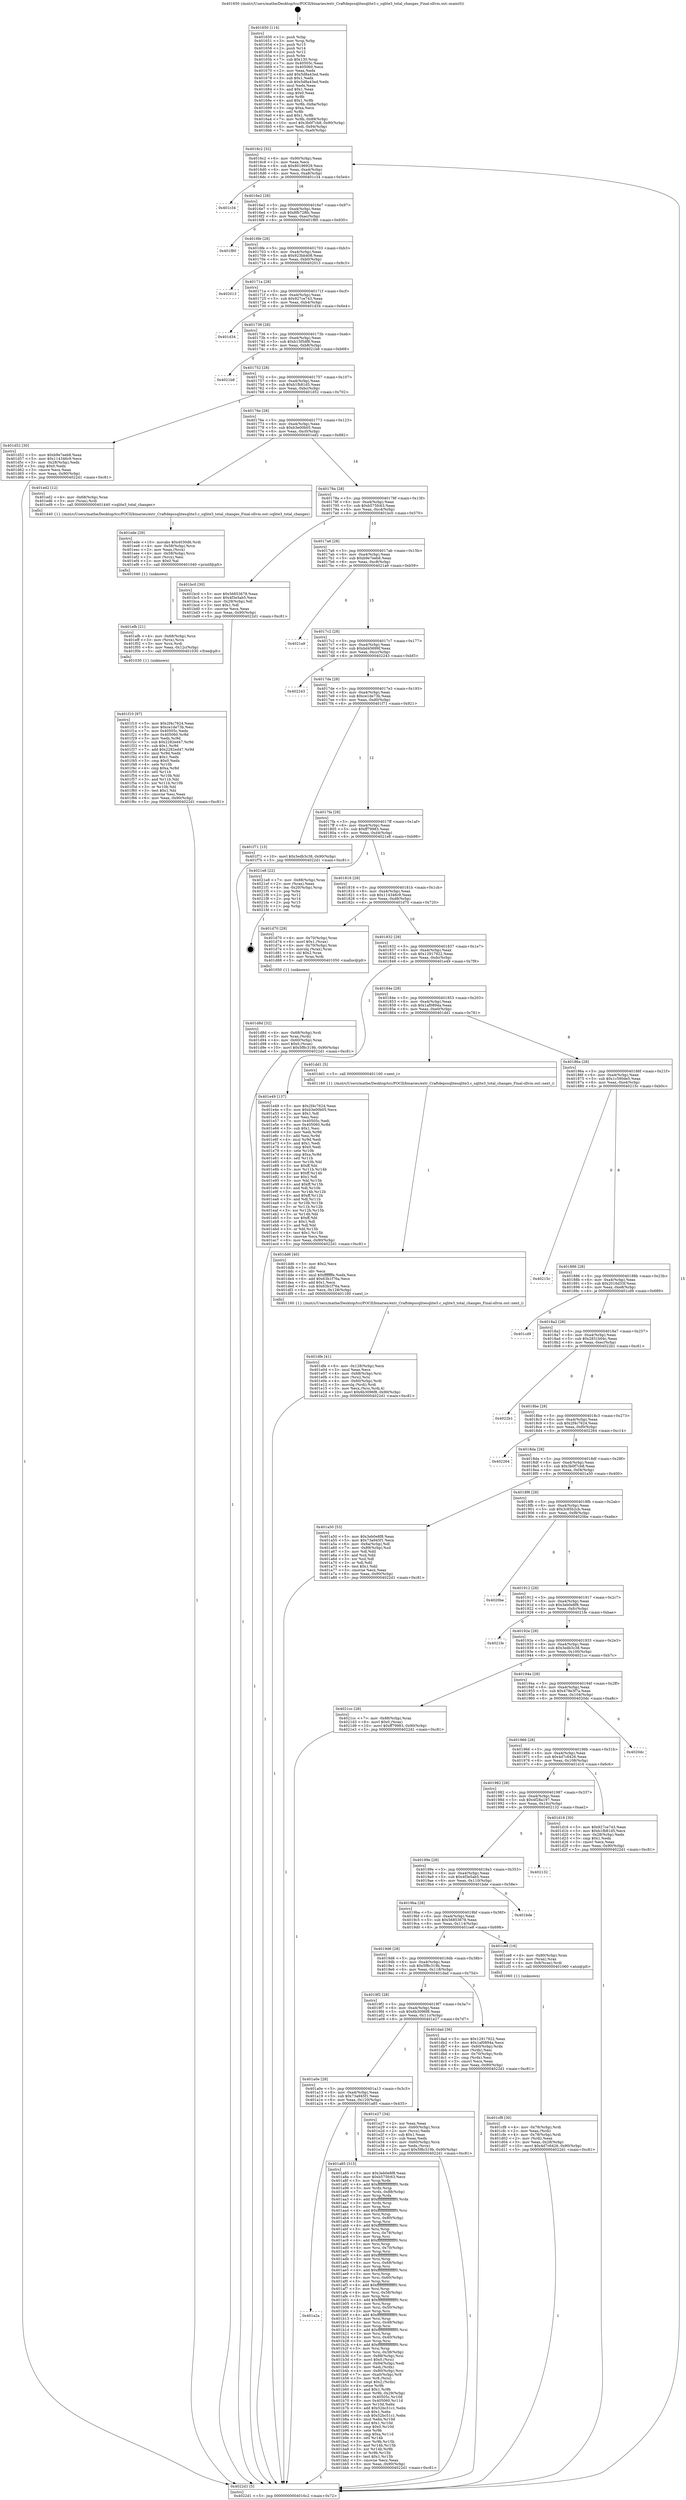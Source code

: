 digraph "0x401650" {
  label = "0x401650 (/mnt/c/Users/mathe/Desktop/tcc/POCII/binaries/extr_Craftdepssqlitesqlite3.c_sqlite3_total_changes_Final-ollvm.out::main(0))"
  labelloc = "t"
  node[shape=record]

  Entry [label="",width=0.3,height=0.3,shape=circle,fillcolor=black,style=filled]
  "0x4016c2" [label="{
     0x4016c2 [32]\l
     | [instrs]\l
     &nbsp;&nbsp;0x4016c2 \<+6\>: mov -0x90(%rbp),%eax\l
     &nbsp;&nbsp;0x4016c8 \<+2\>: mov %eax,%ecx\l
     &nbsp;&nbsp;0x4016ca \<+6\>: sub $0x80196929,%ecx\l
     &nbsp;&nbsp;0x4016d0 \<+6\>: mov %eax,-0xa4(%rbp)\l
     &nbsp;&nbsp;0x4016d6 \<+6\>: mov %ecx,-0xa8(%rbp)\l
     &nbsp;&nbsp;0x4016dc \<+6\>: je 0000000000401c34 \<main+0x5e4\>\l
  }"]
  "0x401c34" [label="{
     0x401c34\l
  }", style=dashed]
  "0x4016e2" [label="{
     0x4016e2 [28]\l
     | [instrs]\l
     &nbsp;&nbsp;0x4016e2 \<+5\>: jmp 00000000004016e7 \<main+0x97\>\l
     &nbsp;&nbsp;0x4016e7 \<+6\>: mov -0xa4(%rbp),%eax\l
     &nbsp;&nbsp;0x4016ed \<+5\>: sub $0x8fb728fc,%eax\l
     &nbsp;&nbsp;0x4016f2 \<+6\>: mov %eax,-0xac(%rbp)\l
     &nbsp;&nbsp;0x4016f8 \<+6\>: je 0000000000401f80 \<main+0x930\>\l
  }"]
  Exit [label="",width=0.3,height=0.3,shape=circle,fillcolor=black,style=filled,peripheries=2]
  "0x401f80" [label="{
     0x401f80\l
  }", style=dashed]
  "0x4016fe" [label="{
     0x4016fe [28]\l
     | [instrs]\l
     &nbsp;&nbsp;0x4016fe \<+5\>: jmp 0000000000401703 \<main+0xb3\>\l
     &nbsp;&nbsp;0x401703 \<+6\>: mov -0xa4(%rbp),%eax\l
     &nbsp;&nbsp;0x401709 \<+5\>: sub $0x923bb408,%eax\l
     &nbsp;&nbsp;0x40170e \<+6\>: mov %eax,-0xb0(%rbp)\l
     &nbsp;&nbsp;0x401714 \<+6\>: je 0000000000402013 \<main+0x9c3\>\l
  }"]
  "0x401f10" [label="{
     0x401f10 [97]\l
     | [instrs]\l
     &nbsp;&nbsp;0x401f10 \<+5\>: mov $0x2f4c7624,%eax\l
     &nbsp;&nbsp;0x401f15 \<+5\>: mov $0xce1de73b,%esi\l
     &nbsp;&nbsp;0x401f1a \<+7\>: mov 0x40505c,%edx\l
     &nbsp;&nbsp;0x401f21 \<+8\>: mov 0x405060,%r8d\l
     &nbsp;&nbsp;0x401f29 \<+3\>: mov %edx,%r9d\l
     &nbsp;&nbsp;0x401f2c \<+7\>: sub $0x2282ed47,%r9d\l
     &nbsp;&nbsp;0x401f33 \<+4\>: sub $0x1,%r9d\l
     &nbsp;&nbsp;0x401f37 \<+7\>: add $0x2282ed47,%r9d\l
     &nbsp;&nbsp;0x401f3e \<+4\>: imul %r9d,%edx\l
     &nbsp;&nbsp;0x401f42 \<+3\>: and $0x1,%edx\l
     &nbsp;&nbsp;0x401f45 \<+3\>: cmp $0x0,%edx\l
     &nbsp;&nbsp;0x401f48 \<+4\>: sete %r10b\l
     &nbsp;&nbsp;0x401f4c \<+4\>: cmp $0xa,%r8d\l
     &nbsp;&nbsp;0x401f50 \<+4\>: setl %r11b\l
     &nbsp;&nbsp;0x401f54 \<+3\>: mov %r10b,%bl\l
     &nbsp;&nbsp;0x401f57 \<+3\>: and %r11b,%bl\l
     &nbsp;&nbsp;0x401f5a \<+3\>: xor %r11b,%r10b\l
     &nbsp;&nbsp;0x401f5d \<+3\>: or %r10b,%bl\l
     &nbsp;&nbsp;0x401f60 \<+3\>: test $0x1,%bl\l
     &nbsp;&nbsp;0x401f63 \<+3\>: cmovne %esi,%eax\l
     &nbsp;&nbsp;0x401f66 \<+6\>: mov %eax,-0x90(%rbp)\l
     &nbsp;&nbsp;0x401f6c \<+5\>: jmp 00000000004022d1 \<main+0xc81\>\l
  }"]
  "0x402013" [label="{
     0x402013\l
  }", style=dashed]
  "0x40171a" [label="{
     0x40171a [28]\l
     | [instrs]\l
     &nbsp;&nbsp;0x40171a \<+5\>: jmp 000000000040171f \<main+0xcf\>\l
     &nbsp;&nbsp;0x40171f \<+6\>: mov -0xa4(%rbp),%eax\l
     &nbsp;&nbsp;0x401725 \<+5\>: sub $0x927ce743,%eax\l
     &nbsp;&nbsp;0x40172a \<+6\>: mov %eax,-0xb4(%rbp)\l
     &nbsp;&nbsp;0x401730 \<+6\>: je 0000000000401d34 \<main+0x6e4\>\l
  }"]
  "0x401efb" [label="{
     0x401efb [21]\l
     | [instrs]\l
     &nbsp;&nbsp;0x401efb \<+4\>: mov -0x68(%rbp),%rcx\l
     &nbsp;&nbsp;0x401eff \<+3\>: mov (%rcx),%rcx\l
     &nbsp;&nbsp;0x401f02 \<+3\>: mov %rcx,%rdi\l
     &nbsp;&nbsp;0x401f05 \<+6\>: mov %eax,-0x12c(%rbp)\l
     &nbsp;&nbsp;0x401f0b \<+5\>: call 0000000000401030 \<free@plt\>\l
     | [calls]\l
     &nbsp;&nbsp;0x401030 \{1\} (unknown)\l
  }"]
  "0x401d34" [label="{
     0x401d34\l
  }", style=dashed]
  "0x401736" [label="{
     0x401736 [28]\l
     | [instrs]\l
     &nbsp;&nbsp;0x401736 \<+5\>: jmp 000000000040173b \<main+0xeb\>\l
     &nbsp;&nbsp;0x40173b \<+6\>: mov -0xa4(%rbp),%eax\l
     &nbsp;&nbsp;0x401741 \<+5\>: sub $0xb15f5df8,%eax\l
     &nbsp;&nbsp;0x401746 \<+6\>: mov %eax,-0xb8(%rbp)\l
     &nbsp;&nbsp;0x40174c \<+6\>: je 00000000004021b8 \<main+0xb68\>\l
  }"]
  "0x401ede" [label="{
     0x401ede [29]\l
     | [instrs]\l
     &nbsp;&nbsp;0x401ede \<+10\>: movabs $0x4030d6,%rdi\l
     &nbsp;&nbsp;0x401ee8 \<+4\>: mov -0x58(%rbp),%rcx\l
     &nbsp;&nbsp;0x401eec \<+2\>: mov %eax,(%rcx)\l
     &nbsp;&nbsp;0x401eee \<+4\>: mov -0x58(%rbp),%rcx\l
     &nbsp;&nbsp;0x401ef2 \<+2\>: mov (%rcx),%esi\l
     &nbsp;&nbsp;0x401ef4 \<+2\>: mov $0x0,%al\l
     &nbsp;&nbsp;0x401ef6 \<+5\>: call 0000000000401040 \<printf@plt\>\l
     | [calls]\l
     &nbsp;&nbsp;0x401040 \{1\} (unknown)\l
  }"]
  "0x4021b8" [label="{
     0x4021b8\l
  }", style=dashed]
  "0x401752" [label="{
     0x401752 [28]\l
     | [instrs]\l
     &nbsp;&nbsp;0x401752 \<+5\>: jmp 0000000000401757 \<main+0x107\>\l
     &nbsp;&nbsp;0x401757 \<+6\>: mov -0xa4(%rbp),%eax\l
     &nbsp;&nbsp;0x40175d \<+5\>: sub $0xb1fb81d5,%eax\l
     &nbsp;&nbsp;0x401762 \<+6\>: mov %eax,-0xbc(%rbp)\l
     &nbsp;&nbsp;0x401768 \<+6\>: je 0000000000401d52 \<main+0x702\>\l
  }"]
  "0x401dfe" [label="{
     0x401dfe [41]\l
     | [instrs]\l
     &nbsp;&nbsp;0x401dfe \<+6\>: mov -0x128(%rbp),%ecx\l
     &nbsp;&nbsp;0x401e04 \<+3\>: imul %eax,%ecx\l
     &nbsp;&nbsp;0x401e07 \<+4\>: mov -0x68(%rbp),%rsi\l
     &nbsp;&nbsp;0x401e0b \<+3\>: mov (%rsi),%rsi\l
     &nbsp;&nbsp;0x401e0e \<+4\>: mov -0x60(%rbp),%rdi\l
     &nbsp;&nbsp;0x401e12 \<+3\>: movslq (%rdi),%rdi\l
     &nbsp;&nbsp;0x401e15 \<+3\>: mov %ecx,(%rsi,%rdi,4)\l
     &nbsp;&nbsp;0x401e18 \<+10\>: movl $0x6b3096f8,-0x90(%rbp)\l
     &nbsp;&nbsp;0x401e22 \<+5\>: jmp 00000000004022d1 \<main+0xc81\>\l
  }"]
  "0x401d52" [label="{
     0x401d52 [30]\l
     | [instrs]\l
     &nbsp;&nbsp;0x401d52 \<+5\>: mov $0xb9e7eeb8,%eax\l
     &nbsp;&nbsp;0x401d57 \<+5\>: mov $0x114346c9,%ecx\l
     &nbsp;&nbsp;0x401d5c \<+3\>: mov -0x28(%rbp),%edx\l
     &nbsp;&nbsp;0x401d5f \<+3\>: cmp $0x0,%edx\l
     &nbsp;&nbsp;0x401d62 \<+3\>: cmove %ecx,%eax\l
     &nbsp;&nbsp;0x401d65 \<+6\>: mov %eax,-0x90(%rbp)\l
     &nbsp;&nbsp;0x401d6b \<+5\>: jmp 00000000004022d1 \<main+0xc81\>\l
  }"]
  "0x40176e" [label="{
     0x40176e [28]\l
     | [instrs]\l
     &nbsp;&nbsp;0x40176e \<+5\>: jmp 0000000000401773 \<main+0x123\>\l
     &nbsp;&nbsp;0x401773 \<+6\>: mov -0xa4(%rbp),%eax\l
     &nbsp;&nbsp;0x401779 \<+5\>: sub $0xb3e00b05,%eax\l
     &nbsp;&nbsp;0x40177e \<+6\>: mov %eax,-0xc0(%rbp)\l
     &nbsp;&nbsp;0x401784 \<+6\>: je 0000000000401ed2 \<main+0x882\>\l
  }"]
  "0x401dd6" [label="{
     0x401dd6 [40]\l
     | [instrs]\l
     &nbsp;&nbsp;0x401dd6 \<+5\>: mov $0x2,%ecx\l
     &nbsp;&nbsp;0x401ddb \<+1\>: cltd\l
     &nbsp;&nbsp;0x401ddc \<+2\>: idiv %ecx\l
     &nbsp;&nbsp;0x401dde \<+6\>: imul $0xfffffffe,%edx,%ecx\l
     &nbsp;&nbsp;0x401de4 \<+6\>: add $0x63b1f76a,%ecx\l
     &nbsp;&nbsp;0x401dea \<+3\>: add $0x1,%ecx\l
     &nbsp;&nbsp;0x401ded \<+6\>: sub $0x63b1f76a,%ecx\l
     &nbsp;&nbsp;0x401df3 \<+6\>: mov %ecx,-0x128(%rbp)\l
     &nbsp;&nbsp;0x401df9 \<+5\>: call 0000000000401160 \<next_i\>\l
     | [calls]\l
     &nbsp;&nbsp;0x401160 \{1\} (/mnt/c/Users/mathe/Desktop/tcc/POCII/binaries/extr_Craftdepssqlitesqlite3.c_sqlite3_total_changes_Final-ollvm.out::next_i)\l
  }"]
  "0x401ed2" [label="{
     0x401ed2 [12]\l
     | [instrs]\l
     &nbsp;&nbsp;0x401ed2 \<+4\>: mov -0x68(%rbp),%rax\l
     &nbsp;&nbsp;0x401ed6 \<+3\>: mov (%rax),%rdi\l
     &nbsp;&nbsp;0x401ed9 \<+5\>: call 0000000000401440 \<sqlite3_total_changes\>\l
     | [calls]\l
     &nbsp;&nbsp;0x401440 \{1\} (/mnt/c/Users/mathe/Desktop/tcc/POCII/binaries/extr_Craftdepssqlitesqlite3.c_sqlite3_total_changes_Final-ollvm.out::sqlite3_total_changes)\l
  }"]
  "0x40178a" [label="{
     0x40178a [28]\l
     | [instrs]\l
     &nbsp;&nbsp;0x40178a \<+5\>: jmp 000000000040178f \<main+0x13f\>\l
     &nbsp;&nbsp;0x40178f \<+6\>: mov -0xa4(%rbp),%eax\l
     &nbsp;&nbsp;0x401795 \<+5\>: sub $0xb575fc63,%eax\l
     &nbsp;&nbsp;0x40179a \<+6\>: mov %eax,-0xc4(%rbp)\l
     &nbsp;&nbsp;0x4017a0 \<+6\>: je 0000000000401bc0 \<main+0x570\>\l
  }"]
  "0x401d8d" [label="{
     0x401d8d [32]\l
     | [instrs]\l
     &nbsp;&nbsp;0x401d8d \<+4\>: mov -0x68(%rbp),%rdi\l
     &nbsp;&nbsp;0x401d91 \<+3\>: mov %rax,(%rdi)\l
     &nbsp;&nbsp;0x401d94 \<+4\>: mov -0x60(%rbp),%rax\l
     &nbsp;&nbsp;0x401d98 \<+6\>: movl $0x0,(%rax)\l
     &nbsp;&nbsp;0x401d9e \<+10\>: movl $0x5f8c319b,-0x90(%rbp)\l
     &nbsp;&nbsp;0x401da8 \<+5\>: jmp 00000000004022d1 \<main+0xc81\>\l
  }"]
  "0x401bc0" [label="{
     0x401bc0 [30]\l
     | [instrs]\l
     &nbsp;&nbsp;0x401bc0 \<+5\>: mov $0x56853678,%eax\l
     &nbsp;&nbsp;0x401bc5 \<+5\>: mov $0x4f3e5ab5,%ecx\l
     &nbsp;&nbsp;0x401bca \<+3\>: mov -0x29(%rbp),%dl\l
     &nbsp;&nbsp;0x401bcd \<+3\>: test $0x1,%dl\l
     &nbsp;&nbsp;0x401bd0 \<+3\>: cmovne %ecx,%eax\l
     &nbsp;&nbsp;0x401bd3 \<+6\>: mov %eax,-0x90(%rbp)\l
     &nbsp;&nbsp;0x401bd9 \<+5\>: jmp 00000000004022d1 \<main+0xc81\>\l
  }"]
  "0x4017a6" [label="{
     0x4017a6 [28]\l
     | [instrs]\l
     &nbsp;&nbsp;0x4017a6 \<+5\>: jmp 00000000004017ab \<main+0x15b\>\l
     &nbsp;&nbsp;0x4017ab \<+6\>: mov -0xa4(%rbp),%eax\l
     &nbsp;&nbsp;0x4017b1 \<+5\>: sub $0xb9e7eeb8,%eax\l
     &nbsp;&nbsp;0x4017b6 \<+6\>: mov %eax,-0xc8(%rbp)\l
     &nbsp;&nbsp;0x4017bc \<+6\>: je 00000000004021a9 \<main+0xb59\>\l
  }"]
  "0x401cf8" [label="{
     0x401cf8 [30]\l
     | [instrs]\l
     &nbsp;&nbsp;0x401cf8 \<+4\>: mov -0x78(%rbp),%rdi\l
     &nbsp;&nbsp;0x401cfc \<+2\>: mov %eax,(%rdi)\l
     &nbsp;&nbsp;0x401cfe \<+4\>: mov -0x78(%rbp),%rdi\l
     &nbsp;&nbsp;0x401d02 \<+2\>: mov (%rdi),%eax\l
     &nbsp;&nbsp;0x401d04 \<+3\>: mov %eax,-0x28(%rbp)\l
     &nbsp;&nbsp;0x401d07 \<+10\>: movl $0x4d7c6426,-0x90(%rbp)\l
     &nbsp;&nbsp;0x401d11 \<+5\>: jmp 00000000004022d1 \<main+0xc81\>\l
  }"]
  "0x4021a9" [label="{
     0x4021a9\l
  }", style=dashed]
  "0x4017c2" [label="{
     0x4017c2 [28]\l
     | [instrs]\l
     &nbsp;&nbsp;0x4017c2 \<+5\>: jmp 00000000004017c7 \<main+0x177\>\l
     &nbsp;&nbsp;0x4017c7 \<+6\>: mov -0xa4(%rbp),%eax\l
     &nbsp;&nbsp;0x4017cd \<+5\>: sub $0xbd45699f,%eax\l
     &nbsp;&nbsp;0x4017d2 \<+6\>: mov %eax,-0xcc(%rbp)\l
     &nbsp;&nbsp;0x4017d8 \<+6\>: je 0000000000402243 \<main+0xbf3\>\l
  }"]
  "0x401a2a" [label="{
     0x401a2a\l
  }", style=dashed]
  "0x402243" [label="{
     0x402243\l
  }", style=dashed]
  "0x4017de" [label="{
     0x4017de [28]\l
     | [instrs]\l
     &nbsp;&nbsp;0x4017de \<+5\>: jmp 00000000004017e3 \<main+0x193\>\l
     &nbsp;&nbsp;0x4017e3 \<+6\>: mov -0xa4(%rbp),%eax\l
     &nbsp;&nbsp;0x4017e9 \<+5\>: sub $0xce1de73b,%eax\l
     &nbsp;&nbsp;0x4017ee \<+6\>: mov %eax,-0xd0(%rbp)\l
     &nbsp;&nbsp;0x4017f4 \<+6\>: je 0000000000401f71 \<main+0x921\>\l
  }"]
  "0x401a85" [label="{
     0x401a85 [315]\l
     | [instrs]\l
     &nbsp;&nbsp;0x401a85 \<+5\>: mov $0x3eb0e8f8,%eax\l
     &nbsp;&nbsp;0x401a8a \<+5\>: mov $0xb575fc63,%ecx\l
     &nbsp;&nbsp;0x401a8f \<+3\>: mov %rsp,%rdx\l
     &nbsp;&nbsp;0x401a92 \<+4\>: add $0xfffffffffffffff0,%rdx\l
     &nbsp;&nbsp;0x401a96 \<+3\>: mov %rdx,%rsp\l
     &nbsp;&nbsp;0x401a99 \<+7\>: mov %rdx,-0x88(%rbp)\l
     &nbsp;&nbsp;0x401aa0 \<+3\>: mov %rsp,%rdx\l
     &nbsp;&nbsp;0x401aa3 \<+4\>: add $0xfffffffffffffff0,%rdx\l
     &nbsp;&nbsp;0x401aa7 \<+3\>: mov %rdx,%rsp\l
     &nbsp;&nbsp;0x401aaa \<+3\>: mov %rsp,%rsi\l
     &nbsp;&nbsp;0x401aad \<+4\>: add $0xfffffffffffffff0,%rsi\l
     &nbsp;&nbsp;0x401ab1 \<+3\>: mov %rsi,%rsp\l
     &nbsp;&nbsp;0x401ab4 \<+4\>: mov %rsi,-0x80(%rbp)\l
     &nbsp;&nbsp;0x401ab8 \<+3\>: mov %rsp,%rsi\l
     &nbsp;&nbsp;0x401abb \<+4\>: add $0xfffffffffffffff0,%rsi\l
     &nbsp;&nbsp;0x401abf \<+3\>: mov %rsi,%rsp\l
     &nbsp;&nbsp;0x401ac2 \<+4\>: mov %rsi,-0x78(%rbp)\l
     &nbsp;&nbsp;0x401ac6 \<+3\>: mov %rsp,%rsi\l
     &nbsp;&nbsp;0x401ac9 \<+4\>: add $0xfffffffffffffff0,%rsi\l
     &nbsp;&nbsp;0x401acd \<+3\>: mov %rsi,%rsp\l
     &nbsp;&nbsp;0x401ad0 \<+4\>: mov %rsi,-0x70(%rbp)\l
     &nbsp;&nbsp;0x401ad4 \<+3\>: mov %rsp,%rsi\l
     &nbsp;&nbsp;0x401ad7 \<+4\>: add $0xfffffffffffffff0,%rsi\l
     &nbsp;&nbsp;0x401adb \<+3\>: mov %rsi,%rsp\l
     &nbsp;&nbsp;0x401ade \<+4\>: mov %rsi,-0x68(%rbp)\l
     &nbsp;&nbsp;0x401ae2 \<+3\>: mov %rsp,%rsi\l
     &nbsp;&nbsp;0x401ae5 \<+4\>: add $0xfffffffffffffff0,%rsi\l
     &nbsp;&nbsp;0x401ae9 \<+3\>: mov %rsi,%rsp\l
     &nbsp;&nbsp;0x401aec \<+4\>: mov %rsi,-0x60(%rbp)\l
     &nbsp;&nbsp;0x401af0 \<+3\>: mov %rsp,%rsi\l
     &nbsp;&nbsp;0x401af3 \<+4\>: add $0xfffffffffffffff0,%rsi\l
     &nbsp;&nbsp;0x401af7 \<+3\>: mov %rsi,%rsp\l
     &nbsp;&nbsp;0x401afa \<+4\>: mov %rsi,-0x58(%rbp)\l
     &nbsp;&nbsp;0x401afe \<+3\>: mov %rsp,%rsi\l
     &nbsp;&nbsp;0x401b01 \<+4\>: add $0xfffffffffffffff0,%rsi\l
     &nbsp;&nbsp;0x401b05 \<+3\>: mov %rsi,%rsp\l
     &nbsp;&nbsp;0x401b08 \<+4\>: mov %rsi,-0x50(%rbp)\l
     &nbsp;&nbsp;0x401b0c \<+3\>: mov %rsp,%rsi\l
     &nbsp;&nbsp;0x401b0f \<+4\>: add $0xfffffffffffffff0,%rsi\l
     &nbsp;&nbsp;0x401b13 \<+3\>: mov %rsi,%rsp\l
     &nbsp;&nbsp;0x401b16 \<+4\>: mov %rsi,-0x48(%rbp)\l
     &nbsp;&nbsp;0x401b1a \<+3\>: mov %rsp,%rsi\l
     &nbsp;&nbsp;0x401b1d \<+4\>: add $0xfffffffffffffff0,%rsi\l
     &nbsp;&nbsp;0x401b21 \<+3\>: mov %rsi,%rsp\l
     &nbsp;&nbsp;0x401b24 \<+4\>: mov %rsi,-0x40(%rbp)\l
     &nbsp;&nbsp;0x401b28 \<+3\>: mov %rsp,%rsi\l
     &nbsp;&nbsp;0x401b2b \<+4\>: add $0xfffffffffffffff0,%rsi\l
     &nbsp;&nbsp;0x401b2f \<+3\>: mov %rsi,%rsp\l
     &nbsp;&nbsp;0x401b32 \<+4\>: mov %rsi,-0x38(%rbp)\l
     &nbsp;&nbsp;0x401b36 \<+7\>: mov -0x88(%rbp),%rsi\l
     &nbsp;&nbsp;0x401b3d \<+6\>: movl $0x0,(%rsi)\l
     &nbsp;&nbsp;0x401b43 \<+6\>: mov -0x94(%rbp),%edi\l
     &nbsp;&nbsp;0x401b49 \<+2\>: mov %edi,(%rdx)\l
     &nbsp;&nbsp;0x401b4b \<+4\>: mov -0x80(%rbp),%rsi\l
     &nbsp;&nbsp;0x401b4f \<+7\>: mov -0xa0(%rbp),%r8\l
     &nbsp;&nbsp;0x401b56 \<+3\>: mov %r8,(%rsi)\l
     &nbsp;&nbsp;0x401b59 \<+3\>: cmpl $0x2,(%rdx)\l
     &nbsp;&nbsp;0x401b5c \<+4\>: setne %r9b\l
     &nbsp;&nbsp;0x401b60 \<+4\>: and $0x1,%r9b\l
     &nbsp;&nbsp;0x401b64 \<+4\>: mov %r9b,-0x29(%rbp)\l
     &nbsp;&nbsp;0x401b68 \<+8\>: mov 0x40505c,%r10d\l
     &nbsp;&nbsp;0x401b70 \<+8\>: mov 0x405060,%r11d\l
     &nbsp;&nbsp;0x401b78 \<+3\>: mov %r10d,%ebx\l
     &nbsp;&nbsp;0x401b7b \<+6\>: add $0x52bc51c1,%ebx\l
     &nbsp;&nbsp;0x401b81 \<+3\>: sub $0x1,%ebx\l
     &nbsp;&nbsp;0x401b84 \<+6\>: sub $0x52bc51c1,%ebx\l
     &nbsp;&nbsp;0x401b8a \<+4\>: imul %ebx,%r10d\l
     &nbsp;&nbsp;0x401b8e \<+4\>: and $0x1,%r10d\l
     &nbsp;&nbsp;0x401b92 \<+4\>: cmp $0x0,%r10d\l
     &nbsp;&nbsp;0x401b96 \<+4\>: sete %r9b\l
     &nbsp;&nbsp;0x401b9a \<+4\>: cmp $0xa,%r11d\l
     &nbsp;&nbsp;0x401b9e \<+4\>: setl %r14b\l
     &nbsp;&nbsp;0x401ba2 \<+3\>: mov %r9b,%r15b\l
     &nbsp;&nbsp;0x401ba5 \<+3\>: and %r14b,%r15b\l
     &nbsp;&nbsp;0x401ba8 \<+3\>: xor %r14b,%r9b\l
     &nbsp;&nbsp;0x401bab \<+3\>: or %r9b,%r15b\l
     &nbsp;&nbsp;0x401bae \<+4\>: test $0x1,%r15b\l
     &nbsp;&nbsp;0x401bb2 \<+3\>: cmovne %ecx,%eax\l
     &nbsp;&nbsp;0x401bb5 \<+6\>: mov %eax,-0x90(%rbp)\l
     &nbsp;&nbsp;0x401bbb \<+5\>: jmp 00000000004022d1 \<main+0xc81\>\l
  }"]
  "0x401f71" [label="{
     0x401f71 [15]\l
     | [instrs]\l
     &nbsp;&nbsp;0x401f71 \<+10\>: movl $0x3edb3c38,-0x90(%rbp)\l
     &nbsp;&nbsp;0x401f7b \<+5\>: jmp 00000000004022d1 \<main+0xc81\>\l
  }"]
  "0x4017fa" [label="{
     0x4017fa [28]\l
     | [instrs]\l
     &nbsp;&nbsp;0x4017fa \<+5\>: jmp 00000000004017ff \<main+0x1af\>\l
     &nbsp;&nbsp;0x4017ff \<+6\>: mov -0xa4(%rbp),%eax\l
     &nbsp;&nbsp;0x401805 \<+5\>: sub $0xff79983,%eax\l
     &nbsp;&nbsp;0x40180a \<+6\>: mov %eax,-0xd4(%rbp)\l
     &nbsp;&nbsp;0x401810 \<+6\>: je 00000000004021e8 \<main+0xb98\>\l
  }"]
  "0x401a0e" [label="{
     0x401a0e [28]\l
     | [instrs]\l
     &nbsp;&nbsp;0x401a0e \<+5\>: jmp 0000000000401a13 \<main+0x3c3\>\l
     &nbsp;&nbsp;0x401a13 \<+6\>: mov -0xa4(%rbp),%eax\l
     &nbsp;&nbsp;0x401a19 \<+5\>: sub $0x73a945f1,%eax\l
     &nbsp;&nbsp;0x401a1e \<+6\>: mov %eax,-0x120(%rbp)\l
     &nbsp;&nbsp;0x401a24 \<+6\>: je 0000000000401a85 \<main+0x435\>\l
  }"]
  "0x4021e8" [label="{
     0x4021e8 [22]\l
     | [instrs]\l
     &nbsp;&nbsp;0x4021e8 \<+7\>: mov -0x88(%rbp),%rax\l
     &nbsp;&nbsp;0x4021ef \<+2\>: mov (%rax),%eax\l
     &nbsp;&nbsp;0x4021f1 \<+4\>: lea -0x20(%rbp),%rsp\l
     &nbsp;&nbsp;0x4021f5 \<+1\>: pop %rbx\l
     &nbsp;&nbsp;0x4021f6 \<+2\>: pop %r12\l
     &nbsp;&nbsp;0x4021f8 \<+2\>: pop %r14\l
     &nbsp;&nbsp;0x4021fa \<+2\>: pop %r15\l
     &nbsp;&nbsp;0x4021fc \<+1\>: pop %rbp\l
     &nbsp;&nbsp;0x4021fd \<+1\>: ret\l
  }"]
  "0x401816" [label="{
     0x401816 [28]\l
     | [instrs]\l
     &nbsp;&nbsp;0x401816 \<+5\>: jmp 000000000040181b \<main+0x1cb\>\l
     &nbsp;&nbsp;0x40181b \<+6\>: mov -0xa4(%rbp),%eax\l
     &nbsp;&nbsp;0x401821 \<+5\>: sub $0x114346c9,%eax\l
     &nbsp;&nbsp;0x401826 \<+6\>: mov %eax,-0xd8(%rbp)\l
     &nbsp;&nbsp;0x40182c \<+6\>: je 0000000000401d70 \<main+0x720\>\l
  }"]
  "0x401e27" [label="{
     0x401e27 [34]\l
     | [instrs]\l
     &nbsp;&nbsp;0x401e27 \<+2\>: xor %eax,%eax\l
     &nbsp;&nbsp;0x401e29 \<+4\>: mov -0x60(%rbp),%rcx\l
     &nbsp;&nbsp;0x401e2d \<+2\>: mov (%rcx),%edx\l
     &nbsp;&nbsp;0x401e2f \<+3\>: sub $0x1,%eax\l
     &nbsp;&nbsp;0x401e32 \<+2\>: sub %eax,%edx\l
     &nbsp;&nbsp;0x401e34 \<+4\>: mov -0x60(%rbp),%rcx\l
     &nbsp;&nbsp;0x401e38 \<+2\>: mov %edx,(%rcx)\l
     &nbsp;&nbsp;0x401e3a \<+10\>: movl $0x5f8c319b,-0x90(%rbp)\l
     &nbsp;&nbsp;0x401e44 \<+5\>: jmp 00000000004022d1 \<main+0xc81\>\l
  }"]
  "0x401d70" [label="{
     0x401d70 [29]\l
     | [instrs]\l
     &nbsp;&nbsp;0x401d70 \<+4\>: mov -0x70(%rbp),%rax\l
     &nbsp;&nbsp;0x401d74 \<+6\>: movl $0x1,(%rax)\l
     &nbsp;&nbsp;0x401d7a \<+4\>: mov -0x70(%rbp),%rax\l
     &nbsp;&nbsp;0x401d7e \<+3\>: movslq (%rax),%rax\l
     &nbsp;&nbsp;0x401d81 \<+4\>: shl $0x2,%rax\l
     &nbsp;&nbsp;0x401d85 \<+3\>: mov %rax,%rdi\l
     &nbsp;&nbsp;0x401d88 \<+5\>: call 0000000000401050 \<malloc@plt\>\l
     | [calls]\l
     &nbsp;&nbsp;0x401050 \{1\} (unknown)\l
  }"]
  "0x401832" [label="{
     0x401832 [28]\l
     | [instrs]\l
     &nbsp;&nbsp;0x401832 \<+5\>: jmp 0000000000401837 \<main+0x1e7\>\l
     &nbsp;&nbsp;0x401837 \<+6\>: mov -0xa4(%rbp),%eax\l
     &nbsp;&nbsp;0x40183d \<+5\>: sub $0x12917922,%eax\l
     &nbsp;&nbsp;0x401842 \<+6\>: mov %eax,-0xdc(%rbp)\l
     &nbsp;&nbsp;0x401848 \<+6\>: je 0000000000401e49 \<main+0x7f9\>\l
  }"]
  "0x4019f2" [label="{
     0x4019f2 [28]\l
     | [instrs]\l
     &nbsp;&nbsp;0x4019f2 \<+5\>: jmp 00000000004019f7 \<main+0x3a7\>\l
     &nbsp;&nbsp;0x4019f7 \<+6\>: mov -0xa4(%rbp),%eax\l
     &nbsp;&nbsp;0x4019fd \<+5\>: sub $0x6b3096f8,%eax\l
     &nbsp;&nbsp;0x401a02 \<+6\>: mov %eax,-0x11c(%rbp)\l
     &nbsp;&nbsp;0x401a08 \<+6\>: je 0000000000401e27 \<main+0x7d7\>\l
  }"]
  "0x401e49" [label="{
     0x401e49 [137]\l
     | [instrs]\l
     &nbsp;&nbsp;0x401e49 \<+5\>: mov $0x2f4c7624,%eax\l
     &nbsp;&nbsp;0x401e4e \<+5\>: mov $0xb3e00b05,%ecx\l
     &nbsp;&nbsp;0x401e53 \<+2\>: mov $0x1,%dl\l
     &nbsp;&nbsp;0x401e55 \<+2\>: xor %esi,%esi\l
     &nbsp;&nbsp;0x401e57 \<+7\>: mov 0x40505c,%edi\l
     &nbsp;&nbsp;0x401e5e \<+8\>: mov 0x405060,%r8d\l
     &nbsp;&nbsp;0x401e66 \<+3\>: sub $0x1,%esi\l
     &nbsp;&nbsp;0x401e69 \<+3\>: mov %edi,%r9d\l
     &nbsp;&nbsp;0x401e6c \<+3\>: add %esi,%r9d\l
     &nbsp;&nbsp;0x401e6f \<+4\>: imul %r9d,%edi\l
     &nbsp;&nbsp;0x401e73 \<+3\>: and $0x1,%edi\l
     &nbsp;&nbsp;0x401e76 \<+3\>: cmp $0x0,%edi\l
     &nbsp;&nbsp;0x401e79 \<+4\>: sete %r10b\l
     &nbsp;&nbsp;0x401e7d \<+4\>: cmp $0xa,%r8d\l
     &nbsp;&nbsp;0x401e81 \<+4\>: setl %r11b\l
     &nbsp;&nbsp;0x401e85 \<+3\>: mov %r10b,%bl\l
     &nbsp;&nbsp;0x401e88 \<+3\>: xor $0xff,%bl\l
     &nbsp;&nbsp;0x401e8b \<+3\>: mov %r11b,%r14b\l
     &nbsp;&nbsp;0x401e8e \<+4\>: xor $0xff,%r14b\l
     &nbsp;&nbsp;0x401e92 \<+3\>: xor $0x1,%dl\l
     &nbsp;&nbsp;0x401e95 \<+3\>: mov %bl,%r15b\l
     &nbsp;&nbsp;0x401e98 \<+4\>: and $0xff,%r15b\l
     &nbsp;&nbsp;0x401e9c \<+3\>: and %dl,%r10b\l
     &nbsp;&nbsp;0x401e9f \<+3\>: mov %r14b,%r12b\l
     &nbsp;&nbsp;0x401ea2 \<+4\>: and $0xff,%r12b\l
     &nbsp;&nbsp;0x401ea6 \<+3\>: and %dl,%r11b\l
     &nbsp;&nbsp;0x401ea9 \<+3\>: or %r10b,%r15b\l
     &nbsp;&nbsp;0x401eac \<+3\>: or %r11b,%r12b\l
     &nbsp;&nbsp;0x401eaf \<+3\>: xor %r12b,%r15b\l
     &nbsp;&nbsp;0x401eb2 \<+3\>: or %r14b,%bl\l
     &nbsp;&nbsp;0x401eb5 \<+3\>: xor $0xff,%bl\l
     &nbsp;&nbsp;0x401eb8 \<+3\>: or $0x1,%dl\l
     &nbsp;&nbsp;0x401ebb \<+2\>: and %dl,%bl\l
     &nbsp;&nbsp;0x401ebd \<+3\>: or %bl,%r15b\l
     &nbsp;&nbsp;0x401ec0 \<+4\>: test $0x1,%r15b\l
     &nbsp;&nbsp;0x401ec4 \<+3\>: cmovne %ecx,%eax\l
     &nbsp;&nbsp;0x401ec7 \<+6\>: mov %eax,-0x90(%rbp)\l
     &nbsp;&nbsp;0x401ecd \<+5\>: jmp 00000000004022d1 \<main+0xc81\>\l
  }"]
  "0x40184e" [label="{
     0x40184e [28]\l
     | [instrs]\l
     &nbsp;&nbsp;0x40184e \<+5\>: jmp 0000000000401853 \<main+0x203\>\l
     &nbsp;&nbsp;0x401853 \<+6\>: mov -0xa4(%rbp),%eax\l
     &nbsp;&nbsp;0x401859 \<+5\>: sub $0x1af0894a,%eax\l
     &nbsp;&nbsp;0x40185e \<+6\>: mov %eax,-0xe0(%rbp)\l
     &nbsp;&nbsp;0x401864 \<+6\>: je 0000000000401dd1 \<main+0x781\>\l
  }"]
  "0x401dad" [label="{
     0x401dad [36]\l
     | [instrs]\l
     &nbsp;&nbsp;0x401dad \<+5\>: mov $0x12917922,%eax\l
     &nbsp;&nbsp;0x401db2 \<+5\>: mov $0x1af0894a,%ecx\l
     &nbsp;&nbsp;0x401db7 \<+4\>: mov -0x60(%rbp),%rdx\l
     &nbsp;&nbsp;0x401dbb \<+2\>: mov (%rdx),%esi\l
     &nbsp;&nbsp;0x401dbd \<+4\>: mov -0x70(%rbp),%rdx\l
     &nbsp;&nbsp;0x401dc1 \<+2\>: cmp (%rdx),%esi\l
     &nbsp;&nbsp;0x401dc3 \<+3\>: cmovl %ecx,%eax\l
     &nbsp;&nbsp;0x401dc6 \<+6\>: mov %eax,-0x90(%rbp)\l
     &nbsp;&nbsp;0x401dcc \<+5\>: jmp 00000000004022d1 \<main+0xc81\>\l
  }"]
  "0x401dd1" [label="{
     0x401dd1 [5]\l
     | [instrs]\l
     &nbsp;&nbsp;0x401dd1 \<+5\>: call 0000000000401160 \<next_i\>\l
     | [calls]\l
     &nbsp;&nbsp;0x401160 \{1\} (/mnt/c/Users/mathe/Desktop/tcc/POCII/binaries/extr_Craftdepssqlitesqlite3.c_sqlite3_total_changes_Final-ollvm.out::next_i)\l
  }"]
  "0x40186a" [label="{
     0x40186a [28]\l
     | [instrs]\l
     &nbsp;&nbsp;0x40186a \<+5\>: jmp 000000000040186f \<main+0x21f\>\l
     &nbsp;&nbsp;0x40186f \<+6\>: mov -0xa4(%rbp),%eax\l
     &nbsp;&nbsp;0x401875 \<+5\>: sub $0x1c590de5,%eax\l
     &nbsp;&nbsp;0x40187a \<+6\>: mov %eax,-0xe4(%rbp)\l
     &nbsp;&nbsp;0x401880 \<+6\>: je 000000000040215c \<main+0xb0c\>\l
  }"]
  "0x4019d6" [label="{
     0x4019d6 [28]\l
     | [instrs]\l
     &nbsp;&nbsp;0x4019d6 \<+5\>: jmp 00000000004019db \<main+0x38b\>\l
     &nbsp;&nbsp;0x4019db \<+6\>: mov -0xa4(%rbp),%eax\l
     &nbsp;&nbsp;0x4019e1 \<+5\>: sub $0x5f8c319b,%eax\l
     &nbsp;&nbsp;0x4019e6 \<+6\>: mov %eax,-0x118(%rbp)\l
     &nbsp;&nbsp;0x4019ec \<+6\>: je 0000000000401dad \<main+0x75d\>\l
  }"]
  "0x40215c" [label="{
     0x40215c\l
  }", style=dashed]
  "0x401886" [label="{
     0x401886 [28]\l
     | [instrs]\l
     &nbsp;&nbsp;0x401886 \<+5\>: jmp 000000000040188b \<main+0x23b\>\l
     &nbsp;&nbsp;0x40188b \<+6\>: mov -0xa4(%rbp),%eax\l
     &nbsp;&nbsp;0x401891 \<+5\>: sub $0x2016d33f,%eax\l
     &nbsp;&nbsp;0x401896 \<+6\>: mov %eax,-0xe8(%rbp)\l
     &nbsp;&nbsp;0x40189c \<+6\>: je 0000000000401cd9 \<main+0x689\>\l
  }"]
  "0x401ce8" [label="{
     0x401ce8 [16]\l
     | [instrs]\l
     &nbsp;&nbsp;0x401ce8 \<+4\>: mov -0x80(%rbp),%rax\l
     &nbsp;&nbsp;0x401cec \<+3\>: mov (%rax),%rax\l
     &nbsp;&nbsp;0x401cef \<+4\>: mov 0x8(%rax),%rdi\l
     &nbsp;&nbsp;0x401cf3 \<+5\>: call 0000000000401060 \<atoi@plt\>\l
     | [calls]\l
     &nbsp;&nbsp;0x401060 \{1\} (unknown)\l
  }"]
  "0x401cd9" [label="{
     0x401cd9\l
  }", style=dashed]
  "0x4018a2" [label="{
     0x4018a2 [28]\l
     | [instrs]\l
     &nbsp;&nbsp;0x4018a2 \<+5\>: jmp 00000000004018a7 \<main+0x257\>\l
     &nbsp;&nbsp;0x4018a7 \<+6\>: mov -0xa4(%rbp),%eax\l
     &nbsp;&nbsp;0x4018ad \<+5\>: sub $0x2831b04c,%eax\l
     &nbsp;&nbsp;0x4018b2 \<+6\>: mov %eax,-0xec(%rbp)\l
     &nbsp;&nbsp;0x4018b8 \<+6\>: je 00000000004022b1 \<main+0xc61\>\l
  }"]
  "0x4019ba" [label="{
     0x4019ba [28]\l
     | [instrs]\l
     &nbsp;&nbsp;0x4019ba \<+5\>: jmp 00000000004019bf \<main+0x36f\>\l
     &nbsp;&nbsp;0x4019bf \<+6\>: mov -0xa4(%rbp),%eax\l
     &nbsp;&nbsp;0x4019c5 \<+5\>: sub $0x56853678,%eax\l
     &nbsp;&nbsp;0x4019ca \<+6\>: mov %eax,-0x114(%rbp)\l
     &nbsp;&nbsp;0x4019d0 \<+6\>: je 0000000000401ce8 \<main+0x698\>\l
  }"]
  "0x4022b1" [label="{
     0x4022b1\l
  }", style=dashed]
  "0x4018be" [label="{
     0x4018be [28]\l
     | [instrs]\l
     &nbsp;&nbsp;0x4018be \<+5\>: jmp 00000000004018c3 \<main+0x273\>\l
     &nbsp;&nbsp;0x4018c3 \<+6\>: mov -0xa4(%rbp),%eax\l
     &nbsp;&nbsp;0x4018c9 \<+5\>: sub $0x2f4c7624,%eax\l
     &nbsp;&nbsp;0x4018ce \<+6\>: mov %eax,-0xf0(%rbp)\l
     &nbsp;&nbsp;0x4018d4 \<+6\>: je 0000000000402264 \<main+0xc14\>\l
  }"]
  "0x401bde" [label="{
     0x401bde\l
  }", style=dashed]
  "0x402264" [label="{
     0x402264\l
  }", style=dashed]
  "0x4018da" [label="{
     0x4018da [28]\l
     | [instrs]\l
     &nbsp;&nbsp;0x4018da \<+5\>: jmp 00000000004018df \<main+0x28f\>\l
     &nbsp;&nbsp;0x4018df \<+6\>: mov -0xa4(%rbp),%eax\l
     &nbsp;&nbsp;0x4018e5 \<+5\>: sub $0x3b0f7cb8,%eax\l
     &nbsp;&nbsp;0x4018ea \<+6\>: mov %eax,-0xf4(%rbp)\l
     &nbsp;&nbsp;0x4018f0 \<+6\>: je 0000000000401a50 \<main+0x400\>\l
  }"]
  "0x40199e" [label="{
     0x40199e [28]\l
     | [instrs]\l
     &nbsp;&nbsp;0x40199e \<+5\>: jmp 00000000004019a3 \<main+0x353\>\l
     &nbsp;&nbsp;0x4019a3 \<+6\>: mov -0xa4(%rbp),%eax\l
     &nbsp;&nbsp;0x4019a9 \<+5\>: sub $0x4f3e5ab5,%eax\l
     &nbsp;&nbsp;0x4019ae \<+6\>: mov %eax,-0x110(%rbp)\l
     &nbsp;&nbsp;0x4019b4 \<+6\>: je 0000000000401bde \<main+0x58e\>\l
  }"]
  "0x401a50" [label="{
     0x401a50 [53]\l
     | [instrs]\l
     &nbsp;&nbsp;0x401a50 \<+5\>: mov $0x3eb0e8f8,%eax\l
     &nbsp;&nbsp;0x401a55 \<+5\>: mov $0x73a945f1,%ecx\l
     &nbsp;&nbsp;0x401a5a \<+6\>: mov -0x8a(%rbp),%dl\l
     &nbsp;&nbsp;0x401a60 \<+7\>: mov -0x89(%rbp),%sil\l
     &nbsp;&nbsp;0x401a67 \<+3\>: mov %dl,%dil\l
     &nbsp;&nbsp;0x401a6a \<+3\>: and %sil,%dil\l
     &nbsp;&nbsp;0x401a6d \<+3\>: xor %sil,%dl\l
     &nbsp;&nbsp;0x401a70 \<+3\>: or %dl,%dil\l
     &nbsp;&nbsp;0x401a73 \<+4\>: test $0x1,%dil\l
     &nbsp;&nbsp;0x401a77 \<+3\>: cmovne %ecx,%eax\l
     &nbsp;&nbsp;0x401a7a \<+6\>: mov %eax,-0x90(%rbp)\l
     &nbsp;&nbsp;0x401a80 \<+5\>: jmp 00000000004022d1 \<main+0xc81\>\l
  }"]
  "0x4018f6" [label="{
     0x4018f6 [28]\l
     | [instrs]\l
     &nbsp;&nbsp;0x4018f6 \<+5\>: jmp 00000000004018fb \<main+0x2ab\>\l
     &nbsp;&nbsp;0x4018fb \<+6\>: mov -0xa4(%rbp),%eax\l
     &nbsp;&nbsp;0x401901 \<+5\>: sub $0x3c85b2cb,%eax\l
     &nbsp;&nbsp;0x401906 \<+6\>: mov %eax,-0xf8(%rbp)\l
     &nbsp;&nbsp;0x40190c \<+6\>: je 00000000004020be \<main+0xa6e\>\l
  }"]
  "0x4022d1" [label="{
     0x4022d1 [5]\l
     | [instrs]\l
     &nbsp;&nbsp;0x4022d1 \<+5\>: jmp 00000000004016c2 \<main+0x72\>\l
  }"]
  "0x401650" [label="{
     0x401650 [114]\l
     | [instrs]\l
     &nbsp;&nbsp;0x401650 \<+1\>: push %rbp\l
     &nbsp;&nbsp;0x401651 \<+3\>: mov %rsp,%rbp\l
     &nbsp;&nbsp;0x401654 \<+2\>: push %r15\l
     &nbsp;&nbsp;0x401656 \<+2\>: push %r14\l
     &nbsp;&nbsp;0x401658 \<+2\>: push %r12\l
     &nbsp;&nbsp;0x40165a \<+1\>: push %rbx\l
     &nbsp;&nbsp;0x40165b \<+7\>: sub $0x130,%rsp\l
     &nbsp;&nbsp;0x401662 \<+7\>: mov 0x40505c,%eax\l
     &nbsp;&nbsp;0x401669 \<+7\>: mov 0x405060,%ecx\l
     &nbsp;&nbsp;0x401670 \<+2\>: mov %eax,%edx\l
     &nbsp;&nbsp;0x401672 \<+6\>: add $0x5d8a43ed,%edx\l
     &nbsp;&nbsp;0x401678 \<+3\>: sub $0x1,%edx\l
     &nbsp;&nbsp;0x40167b \<+6\>: sub $0x5d8a43ed,%edx\l
     &nbsp;&nbsp;0x401681 \<+3\>: imul %edx,%eax\l
     &nbsp;&nbsp;0x401684 \<+3\>: and $0x1,%eax\l
     &nbsp;&nbsp;0x401687 \<+3\>: cmp $0x0,%eax\l
     &nbsp;&nbsp;0x40168a \<+4\>: sete %r8b\l
     &nbsp;&nbsp;0x40168e \<+4\>: and $0x1,%r8b\l
     &nbsp;&nbsp;0x401692 \<+7\>: mov %r8b,-0x8a(%rbp)\l
     &nbsp;&nbsp;0x401699 \<+3\>: cmp $0xa,%ecx\l
     &nbsp;&nbsp;0x40169c \<+4\>: setl %r8b\l
     &nbsp;&nbsp;0x4016a0 \<+4\>: and $0x1,%r8b\l
     &nbsp;&nbsp;0x4016a4 \<+7\>: mov %r8b,-0x89(%rbp)\l
     &nbsp;&nbsp;0x4016ab \<+10\>: movl $0x3b0f7cb8,-0x90(%rbp)\l
     &nbsp;&nbsp;0x4016b5 \<+6\>: mov %edi,-0x94(%rbp)\l
     &nbsp;&nbsp;0x4016bb \<+7\>: mov %rsi,-0xa0(%rbp)\l
  }"]
  "0x402132" [label="{
     0x402132\l
  }", style=dashed]
  "0x4020be" [label="{
     0x4020be\l
  }", style=dashed]
  "0x401912" [label="{
     0x401912 [28]\l
     | [instrs]\l
     &nbsp;&nbsp;0x401912 \<+5\>: jmp 0000000000401917 \<main+0x2c7\>\l
     &nbsp;&nbsp;0x401917 \<+6\>: mov -0xa4(%rbp),%eax\l
     &nbsp;&nbsp;0x40191d \<+5\>: sub $0x3eb0e8f8,%eax\l
     &nbsp;&nbsp;0x401922 \<+6\>: mov %eax,-0xfc(%rbp)\l
     &nbsp;&nbsp;0x401928 \<+6\>: je 00000000004021fe \<main+0xbae\>\l
  }"]
  "0x401982" [label="{
     0x401982 [28]\l
     | [instrs]\l
     &nbsp;&nbsp;0x401982 \<+5\>: jmp 0000000000401987 \<main+0x337\>\l
     &nbsp;&nbsp;0x401987 \<+6\>: mov -0xa4(%rbp),%eax\l
     &nbsp;&nbsp;0x40198d \<+5\>: sub $0x4f28a197,%eax\l
     &nbsp;&nbsp;0x401992 \<+6\>: mov %eax,-0x10c(%rbp)\l
     &nbsp;&nbsp;0x401998 \<+6\>: je 0000000000402132 \<main+0xae2\>\l
  }"]
  "0x4021fe" [label="{
     0x4021fe\l
  }", style=dashed]
  "0x40192e" [label="{
     0x40192e [28]\l
     | [instrs]\l
     &nbsp;&nbsp;0x40192e \<+5\>: jmp 0000000000401933 \<main+0x2e3\>\l
     &nbsp;&nbsp;0x401933 \<+6\>: mov -0xa4(%rbp),%eax\l
     &nbsp;&nbsp;0x401939 \<+5\>: sub $0x3edb3c38,%eax\l
     &nbsp;&nbsp;0x40193e \<+6\>: mov %eax,-0x100(%rbp)\l
     &nbsp;&nbsp;0x401944 \<+6\>: je 00000000004021cc \<main+0xb7c\>\l
  }"]
  "0x401d16" [label="{
     0x401d16 [30]\l
     | [instrs]\l
     &nbsp;&nbsp;0x401d16 \<+5\>: mov $0x927ce743,%eax\l
     &nbsp;&nbsp;0x401d1b \<+5\>: mov $0xb1fb81d5,%ecx\l
     &nbsp;&nbsp;0x401d20 \<+3\>: mov -0x28(%rbp),%edx\l
     &nbsp;&nbsp;0x401d23 \<+3\>: cmp $0x1,%edx\l
     &nbsp;&nbsp;0x401d26 \<+3\>: cmovl %ecx,%eax\l
     &nbsp;&nbsp;0x401d29 \<+6\>: mov %eax,-0x90(%rbp)\l
     &nbsp;&nbsp;0x401d2f \<+5\>: jmp 00000000004022d1 \<main+0xc81\>\l
  }"]
  "0x4021cc" [label="{
     0x4021cc [28]\l
     | [instrs]\l
     &nbsp;&nbsp;0x4021cc \<+7\>: mov -0x88(%rbp),%rax\l
     &nbsp;&nbsp;0x4021d3 \<+6\>: movl $0x0,(%rax)\l
     &nbsp;&nbsp;0x4021d9 \<+10\>: movl $0xff79983,-0x90(%rbp)\l
     &nbsp;&nbsp;0x4021e3 \<+5\>: jmp 00000000004022d1 \<main+0xc81\>\l
  }"]
  "0x40194a" [label="{
     0x40194a [28]\l
     | [instrs]\l
     &nbsp;&nbsp;0x40194a \<+5\>: jmp 000000000040194f \<main+0x2ff\>\l
     &nbsp;&nbsp;0x40194f \<+6\>: mov -0xa4(%rbp),%eax\l
     &nbsp;&nbsp;0x401955 \<+5\>: sub $0x478e3f7a,%eax\l
     &nbsp;&nbsp;0x40195a \<+6\>: mov %eax,-0x104(%rbp)\l
     &nbsp;&nbsp;0x401960 \<+6\>: je 00000000004020dc \<main+0xa8c\>\l
  }"]
  "0x401966" [label="{
     0x401966 [28]\l
     | [instrs]\l
     &nbsp;&nbsp;0x401966 \<+5\>: jmp 000000000040196b \<main+0x31b\>\l
     &nbsp;&nbsp;0x40196b \<+6\>: mov -0xa4(%rbp),%eax\l
     &nbsp;&nbsp;0x401971 \<+5\>: sub $0x4d7c6426,%eax\l
     &nbsp;&nbsp;0x401976 \<+6\>: mov %eax,-0x108(%rbp)\l
     &nbsp;&nbsp;0x40197c \<+6\>: je 0000000000401d16 \<main+0x6c6\>\l
  }"]
  "0x4020dc" [label="{
     0x4020dc\l
  }", style=dashed]
  Entry -> "0x401650" [label=" 1"]
  "0x4016c2" -> "0x401c34" [label=" 0"]
  "0x4016c2" -> "0x4016e2" [label=" 16"]
  "0x4021e8" -> Exit [label=" 1"]
  "0x4016e2" -> "0x401f80" [label=" 0"]
  "0x4016e2" -> "0x4016fe" [label=" 16"]
  "0x4021cc" -> "0x4022d1" [label=" 1"]
  "0x4016fe" -> "0x402013" [label=" 0"]
  "0x4016fe" -> "0x40171a" [label=" 16"]
  "0x401f71" -> "0x4022d1" [label=" 1"]
  "0x40171a" -> "0x401d34" [label=" 0"]
  "0x40171a" -> "0x401736" [label=" 16"]
  "0x401f10" -> "0x4022d1" [label=" 1"]
  "0x401736" -> "0x4021b8" [label=" 0"]
  "0x401736" -> "0x401752" [label=" 16"]
  "0x401efb" -> "0x401f10" [label=" 1"]
  "0x401752" -> "0x401d52" [label=" 1"]
  "0x401752" -> "0x40176e" [label=" 15"]
  "0x401ede" -> "0x401efb" [label=" 1"]
  "0x40176e" -> "0x401ed2" [label=" 1"]
  "0x40176e" -> "0x40178a" [label=" 14"]
  "0x401ed2" -> "0x401ede" [label=" 1"]
  "0x40178a" -> "0x401bc0" [label=" 1"]
  "0x40178a" -> "0x4017a6" [label=" 13"]
  "0x401e49" -> "0x4022d1" [label=" 1"]
  "0x4017a6" -> "0x4021a9" [label=" 0"]
  "0x4017a6" -> "0x4017c2" [label=" 13"]
  "0x401e27" -> "0x4022d1" [label=" 1"]
  "0x4017c2" -> "0x402243" [label=" 0"]
  "0x4017c2" -> "0x4017de" [label=" 13"]
  "0x401dd6" -> "0x401dfe" [label=" 1"]
  "0x4017de" -> "0x401f71" [label=" 1"]
  "0x4017de" -> "0x4017fa" [label=" 12"]
  "0x401dd1" -> "0x401dd6" [label=" 1"]
  "0x4017fa" -> "0x4021e8" [label=" 1"]
  "0x4017fa" -> "0x401816" [label=" 11"]
  "0x401d8d" -> "0x4022d1" [label=" 1"]
  "0x401816" -> "0x401d70" [label=" 1"]
  "0x401816" -> "0x401832" [label=" 10"]
  "0x401d70" -> "0x401d8d" [label=" 1"]
  "0x401832" -> "0x401e49" [label=" 1"]
  "0x401832" -> "0x40184e" [label=" 9"]
  "0x401d16" -> "0x4022d1" [label=" 1"]
  "0x40184e" -> "0x401dd1" [label=" 1"]
  "0x40184e" -> "0x40186a" [label=" 8"]
  "0x401cf8" -> "0x4022d1" [label=" 1"]
  "0x40186a" -> "0x40215c" [label=" 0"]
  "0x40186a" -> "0x401886" [label=" 8"]
  "0x401bc0" -> "0x4022d1" [label=" 1"]
  "0x401886" -> "0x401cd9" [label=" 0"]
  "0x401886" -> "0x4018a2" [label=" 8"]
  "0x401a85" -> "0x4022d1" [label=" 1"]
  "0x4018a2" -> "0x4022b1" [label=" 0"]
  "0x4018a2" -> "0x4018be" [label=" 8"]
  "0x401a0e" -> "0x401a2a" [label=" 0"]
  "0x4018be" -> "0x402264" [label=" 0"]
  "0x4018be" -> "0x4018da" [label=" 8"]
  "0x401a0e" -> "0x401a85" [label=" 1"]
  "0x4018da" -> "0x401a50" [label=" 1"]
  "0x4018da" -> "0x4018f6" [label=" 7"]
  "0x401a50" -> "0x4022d1" [label=" 1"]
  "0x401650" -> "0x4016c2" [label=" 1"]
  "0x4022d1" -> "0x4016c2" [label=" 15"]
  "0x4019f2" -> "0x401a0e" [label=" 1"]
  "0x4018f6" -> "0x4020be" [label=" 0"]
  "0x4018f6" -> "0x401912" [label=" 7"]
  "0x4019f2" -> "0x401e27" [label=" 1"]
  "0x401912" -> "0x4021fe" [label=" 0"]
  "0x401912" -> "0x40192e" [label=" 7"]
  "0x4019d6" -> "0x4019f2" [label=" 2"]
  "0x40192e" -> "0x4021cc" [label=" 1"]
  "0x40192e" -> "0x40194a" [label=" 6"]
  "0x4019d6" -> "0x401dad" [label=" 2"]
  "0x40194a" -> "0x4020dc" [label=" 0"]
  "0x40194a" -> "0x401966" [label=" 6"]
  "0x401ce8" -> "0x401cf8" [label=" 1"]
  "0x401966" -> "0x401d16" [label=" 1"]
  "0x401966" -> "0x401982" [label=" 5"]
  "0x401d52" -> "0x4022d1" [label=" 1"]
  "0x401982" -> "0x402132" [label=" 0"]
  "0x401982" -> "0x40199e" [label=" 5"]
  "0x401dad" -> "0x4022d1" [label=" 2"]
  "0x40199e" -> "0x401bde" [label=" 0"]
  "0x40199e" -> "0x4019ba" [label=" 5"]
  "0x401dfe" -> "0x4022d1" [label=" 1"]
  "0x4019ba" -> "0x401ce8" [label=" 1"]
  "0x4019ba" -> "0x4019d6" [label=" 4"]
}

